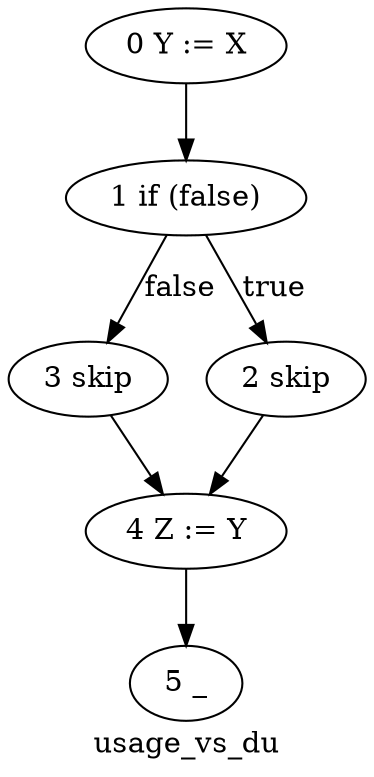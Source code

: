 digraph usage_vs_du {
	label = usage_vs_du
	"1 if (false)" -> "3 skip" [label = false]
	"0 Y := X" -> "1 if (false)"
	"2 skip" -> "4 Z := Y"
	"4 Z := Y" -> "5 _"
	"3 skip" -> "4 Z := Y"
	"1 if (false)" -> "2 skip" [label = true]
}